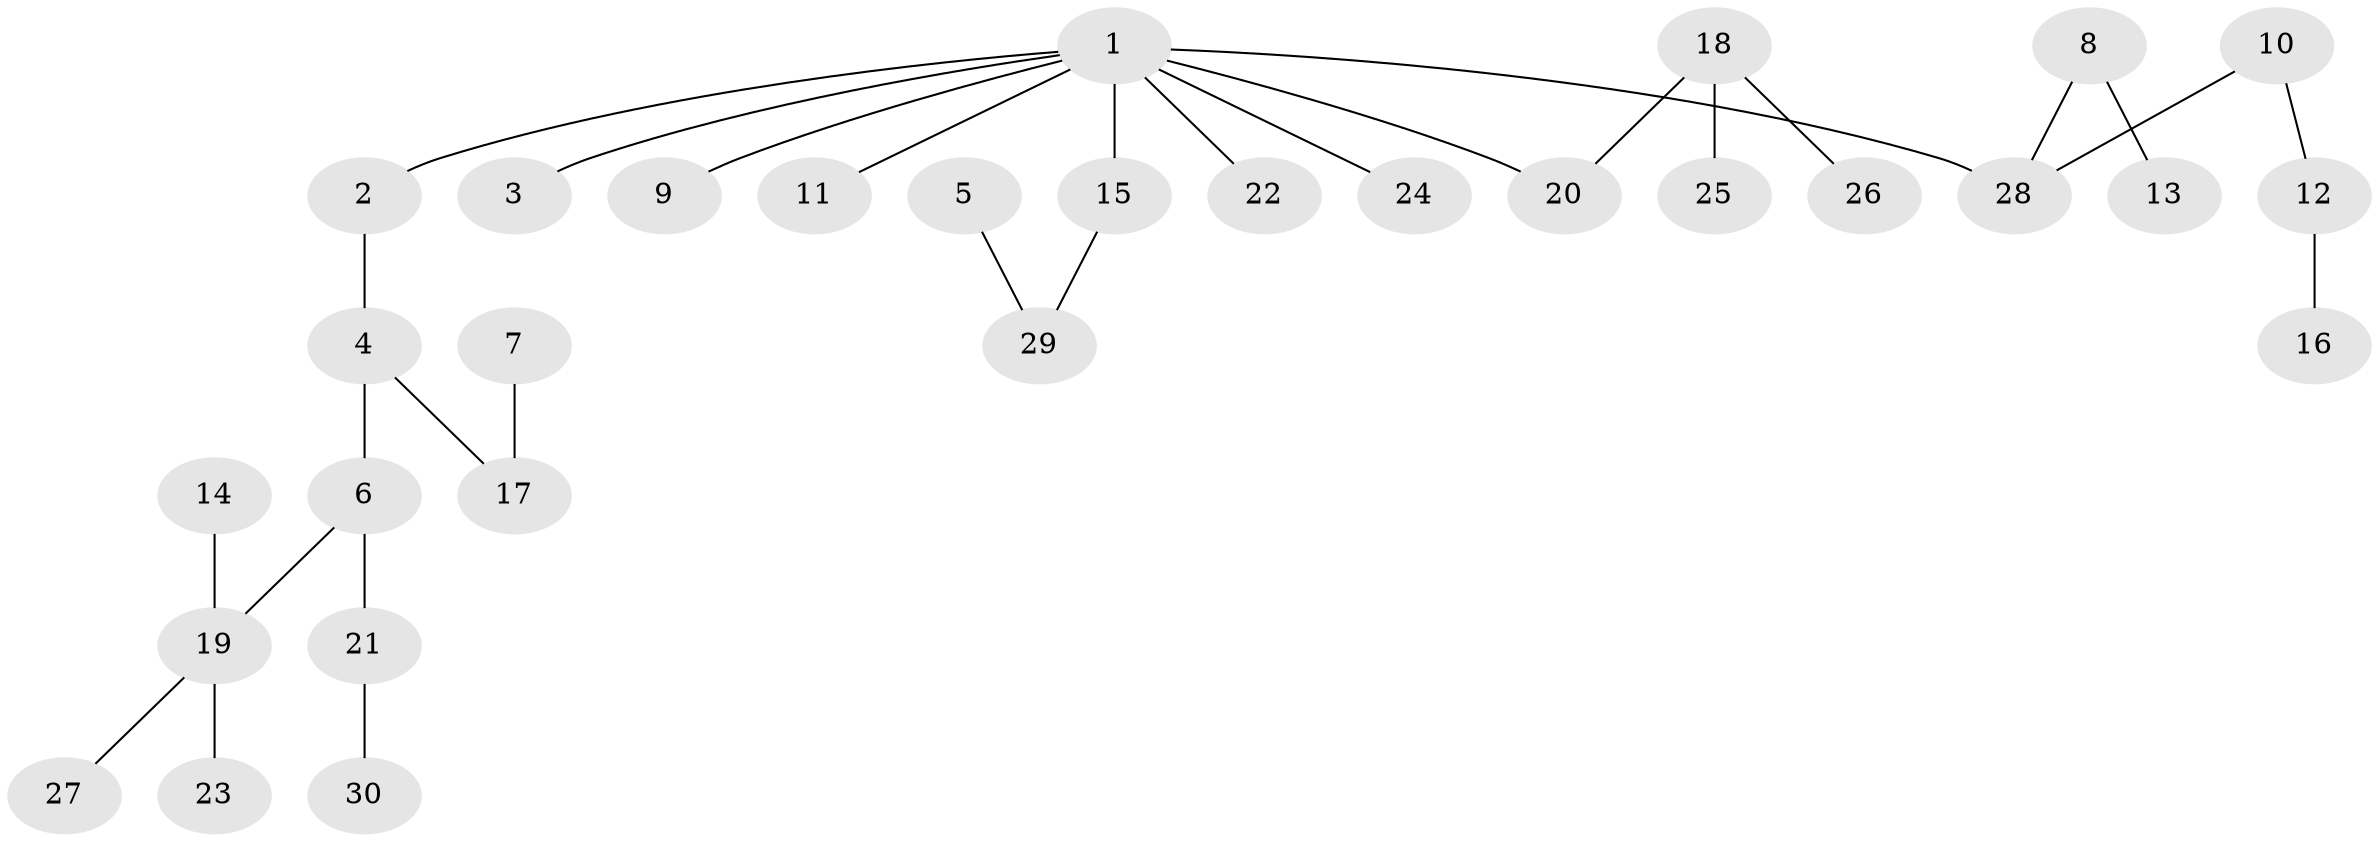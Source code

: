 // original degree distribution, {8: 0.01694915254237288, 4: 0.0847457627118644, 2: 0.22033898305084745, 1: 0.5084745762711864, 3: 0.15254237288135594, 5: 0.01694915254237288}
// Generated by graph-tools (version 1.1) at 2025/26/03/09/25 03:26:25]
// undirected, 30 vertices, 29 edges
graph export_dot {
graph [start="1"]
  node [color=gray90,style=filled];
  1;
  2;
  3;
  4;
  5;
  6;
  7;
  8;
  9;
  10;
  11;
  12;
  13;
  14;
  15;
  16;
  17;
  18;
  19;
  20;
  21;
  22;
  23;
  24;
  25;
  26;
  27;
  28;
  29;
  30;
  1 -- 2 [weight=1.0];
  1 -- 3 [weight=1.0];
  1 -- 9 [weight=1.0];
  1 -- 11 [weight=1.0];
  1 -- 15 [weight=1.0];
  1 -- 20 [weight=1.0];
  1 -- 22 [weight=1.0];
  1 -- 24 [weight=1.0];
  1 -- 28 [weight=1.0];
  2 -- 4 [weight=1.0];
  4 -- 6 [weight=1.0];
  4 -- 17 [weight=1.0];
  5 -- 29 [weight=1.0];
  6 -- 19 [weight=1.0];
  6 -- 21 [weight=1.0];
  7 -- 17 [weight=1.0];
  8 -- 13 [weight=1.0];
  8 -- 28 [weight=1.0];
  10 -- 12 [weight=1.0];
  10 -- 28 [weight=1.0];
  12 -- 16 [weight=1.0];
  14 -- 19 [weight=1.0];
  15 -- 29 [weight=1.0];
  18 -- 20 [weight=1.0];
  18 -- 25 [weight=1.0];
  18 -- 26 [weight=1.0];
  19 -- 23 [weight=1.0];
  19 -- 27 [weight=1.0];
  21 -- 30 [weight=1.0];
}
